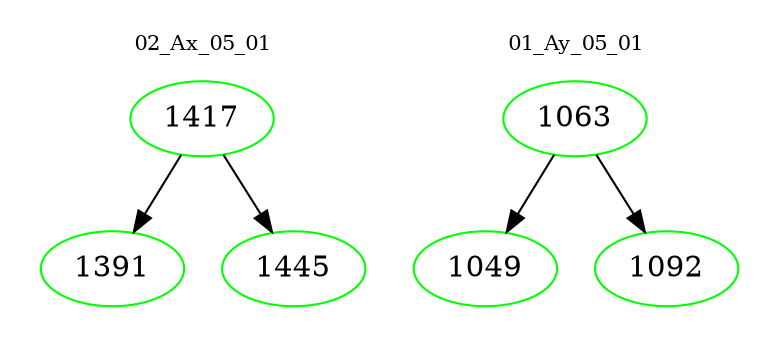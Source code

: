 digraph{
subgraph cluster_0 {
color = white
label = "02_Ax_05_01";
fontsize=10;
T0_1417 [label="1417", color="green"]
T0_1417 -> T0_1391 [color="black"]
T0_1391 [label="1391", color="green"]
T0_1417 -> T0_1445 [color="black"]
T0_1445 [label="1445", color="green"]
}
subgraph cluster_1 {
color = white
label = "01_Ay_05_01";
fontsize=10;
T1_1063 [label="1063", color="green"]
T1_1063 -> T1_1049 [color="black"]
T1_1049 [label="1049", color="green"]
T1_1063 -> T1_1092 [color="black"]
T1_1092 [label="1092", color="green"]
}
}
